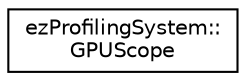 digraph "Graphical Class Hierarchy"
{
 // LATEX_PDF_SIZE
  edge [fontname="Helvetica",fontsize="10",labelfontname="Helvetica",labelfontsize="10"];
  node [fontname="Helvetica",fontsize="10",shape=record];
  rankdir="LR";
  Node0 [label="ezProfilingSystem::\lGPUScope",height=0.2,width=0.4,color="black", fillcolor="white", style="filled",URL="$db/dc6/structez_profiling_system_1_1_g_p_u_scope.htm",tooltip="Helper struct to hold GPU profiling data."];
}
